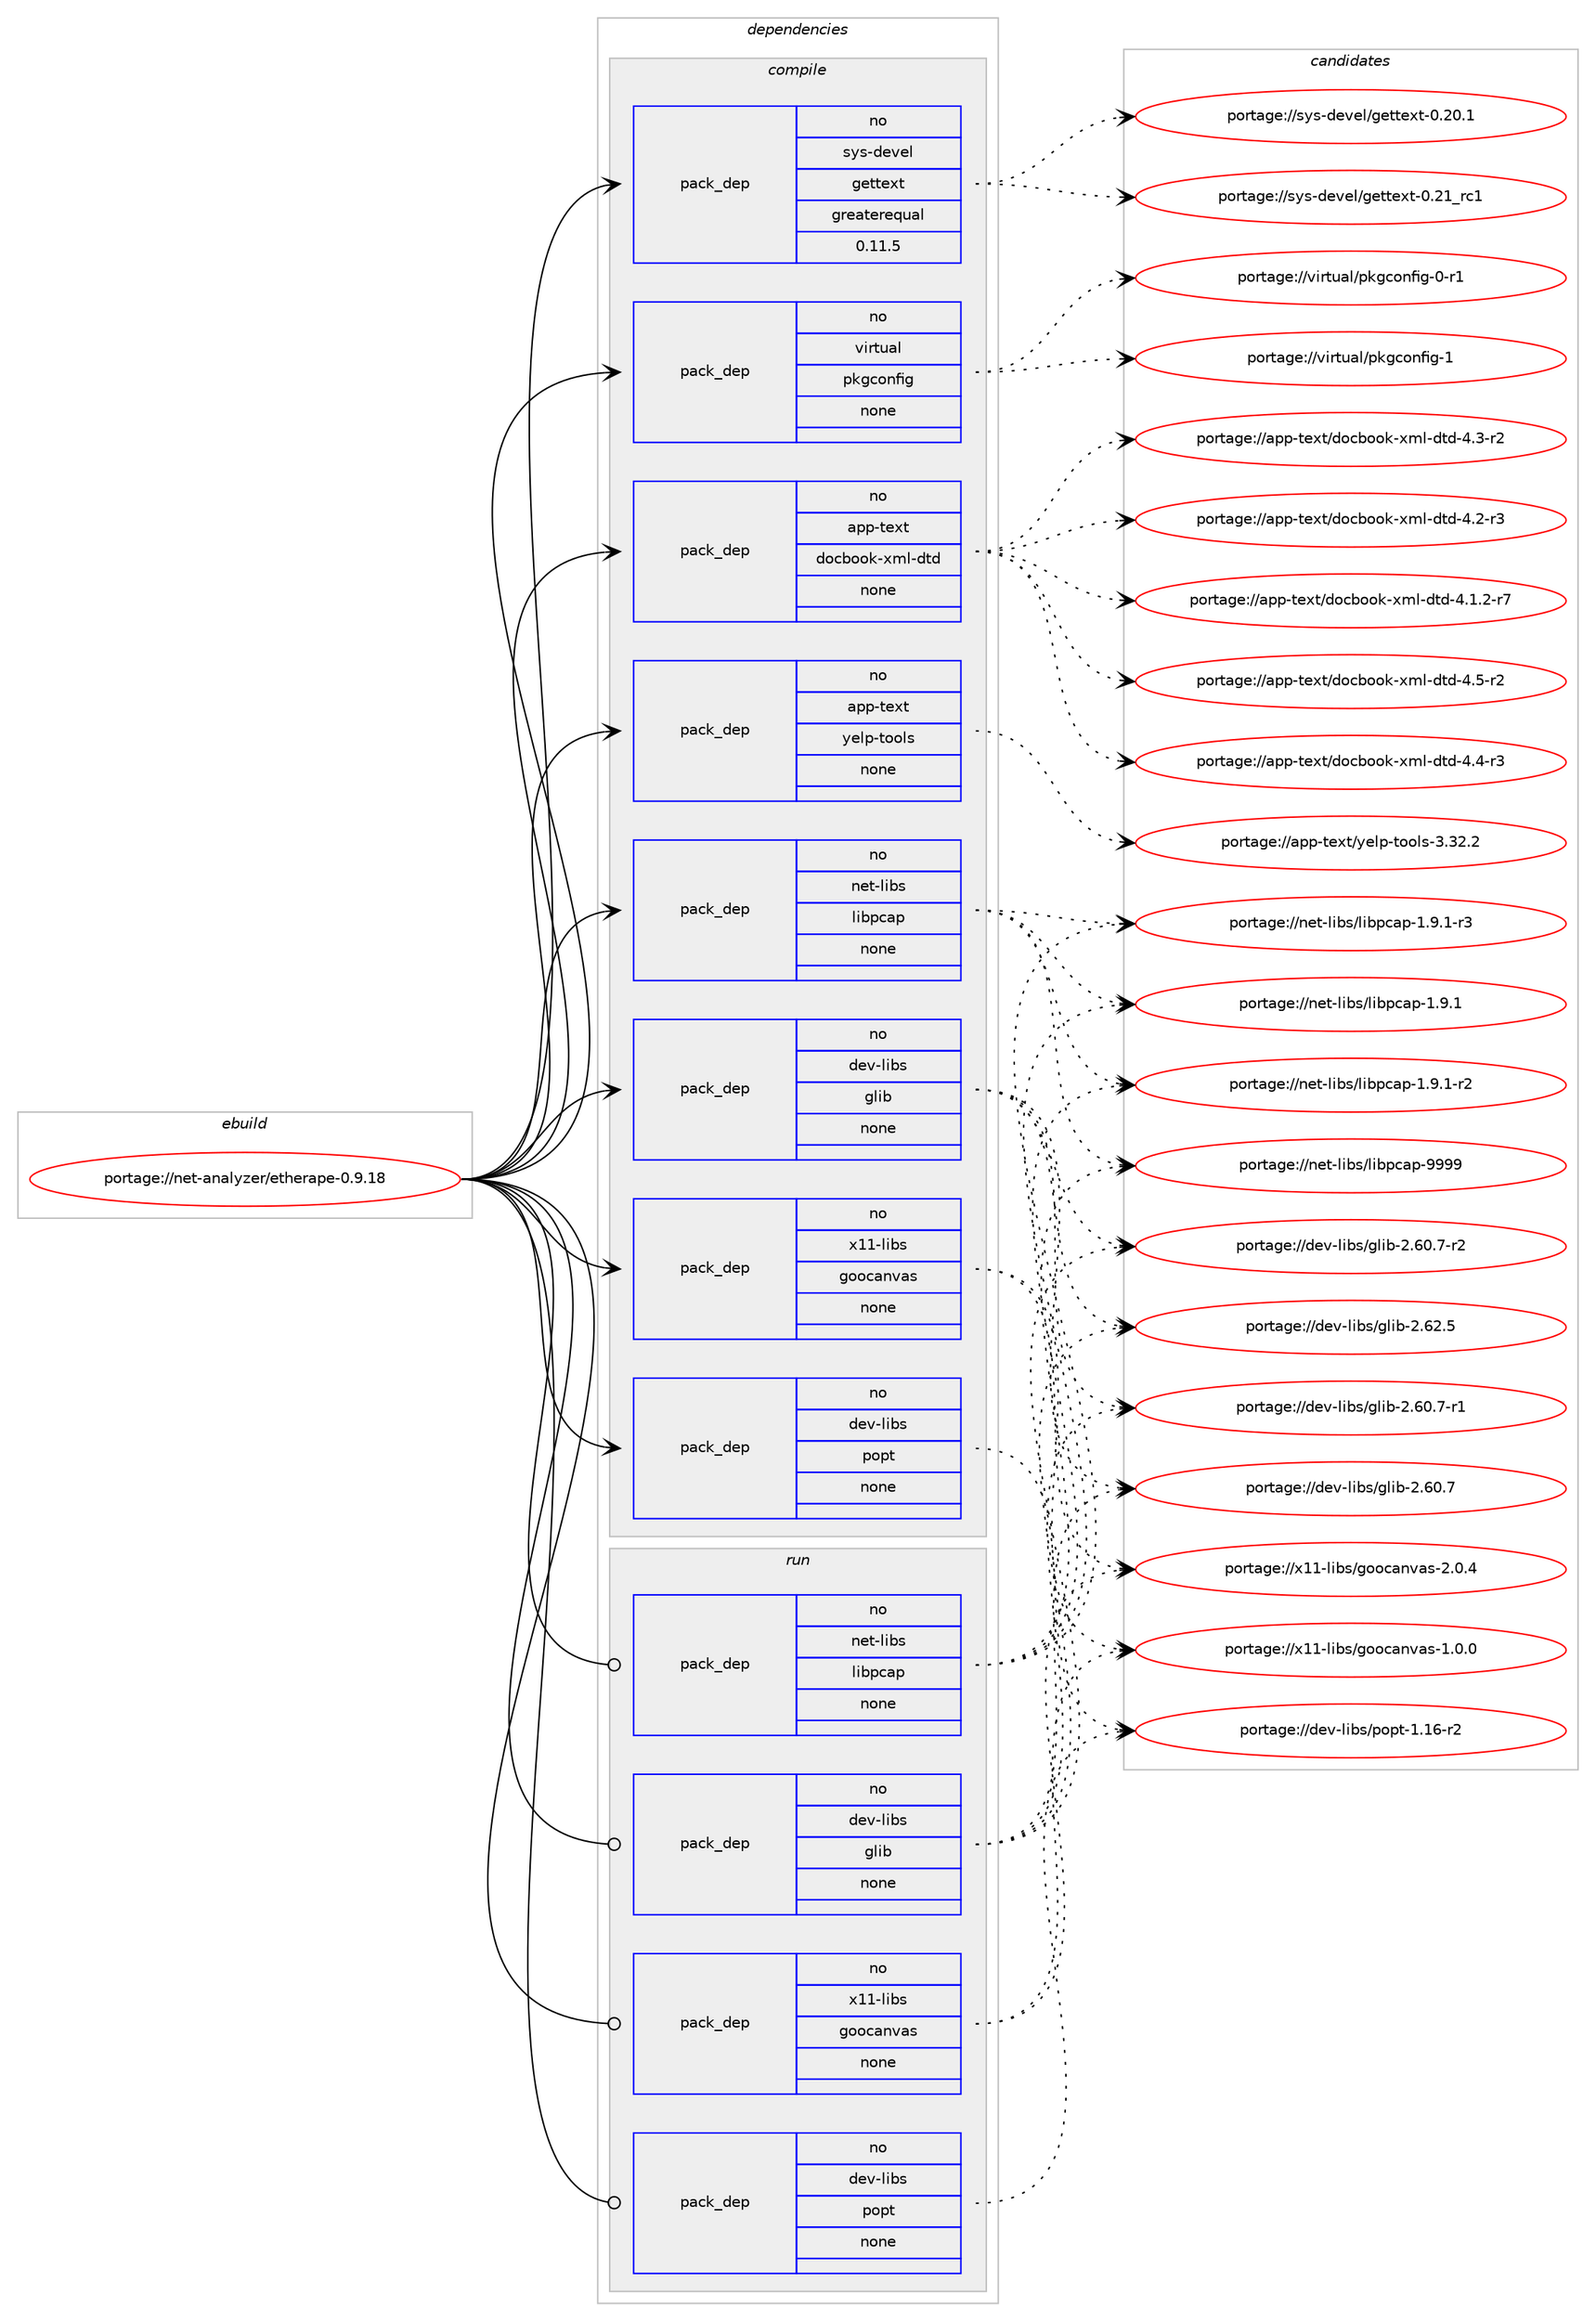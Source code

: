 digraph prolog {

# *************
# Graph options
# *************

newrank=true;
concentrate=true;
compound=true;
graph [rankdir=LR,fontname=Helvetica,fontsize=10,ranksep=1.5];#, ranksep=2.5, nodesep=0.2];
edge  [arrowhead=vee];
node  [fontname=Helvetica,fontsize=10];

# **********
# The ebuild
# **********

subgraph cluster_leftcol {
color=gray;
rank=same;
label=<<i>ebuild</i>>;
id [label="portage://net-analyzer/etherape-0.9.18", color=red, width=4, href="../net-analyzer/etherape-0.9.18.svg"];
}

# ****************
# The dependencies
# ****************

subgraph cluster_midcol {
color=gray;
label=<<i>dependencies</i>>;
subgraph cluster_compile {
fillcolor="#eeeeee";
style=filled;
label=<<i>compile</i>>;
subgraph pack79154 {
dependency105542 [label=<<TABLE BORDER="0" CELLBORDER="1" CELLSPACING="0" CELLPADDING="4" WIDTH="220"><TR><TD ROWSPAN="6" CELLPADDING="30">pack_dep</TD></TR><TR><TD WIDTH="110">no</TD></TR><TR><TD>app-text</TD></TR><TR><TD>docbook-xml-dtd</TD></TR><TR><TD>none</TD></TR><TR><TD></TD></TR></TABLE>>, shape=none, color=blue];
}
id:e -> dependency105542:w [weight=20,style="solid",arrowhead="vee"];
subgraph pack79155 {
dependency105543 [label=<<TABLE BORDER="0" CELLBORDER="1" CELLSPACING="0" CELLPADDING="4" WIDTH="220"><TR><TD ROWSPAN="6" CELLPADDING="30">pack_dep</TD></TR><TR><TD WIDTH="110">no</TD></TR><TR><TD>app-text</TD></TR><TR><TD>yelp-tools</TD></TR><TR><TD>none</TD></TR><TR><TD></TD></TR></TABLE>>, shape=none, color=blue];
}
id:e -> dependency105543:w [weight=20,style="solid",arrowhead="vee"];
subgraph pack79156 {
dependency105544 [label=<<TABLE BORDER="0" CELLBORDER="1" CELLSPACING="0" CELLPADDING="4" WIDTH="220"><TR><TD ROWSPAN="6" CELLPADDING="30">pack_dep</TD></TR><TR><TD WIDTH="110">no</TD></TR><TR><TD>dev-libs</TD></TR><TR><TD>glib</TD></TR><TR><TD>none</TD></TR><TR><TD></TD></TR></TABLE>>, shape=none, color=blue];
}
id:e -> dependency105544:w [weight=20,style="solid",arrowhead="vee"];
subgraph pack79157 {
dependency105545 [label=<<TABLE BORDER="0" CELLBORDER="1" CELLSPACING="0" CELLPADDING="4" WIDTH="220"><TR><TD ROWSPAN="6" CELLPADDING="30">pack_dep</TD></TR><TR><TD WIDTH="110">no</TD></TR><TR><TD>dev-libs</TD></TR><TR><TD>popt</TD></TR><TR><TD>none</TD></TR><TR><TD></TD></TR></TABLE>>, shape=none, color=blue];
}
id:e -> dependency105545:w [weight=20,style="solid",arrowhead="vee"];
subgraph pack79158 {
dependency105546 [label=<<TABLE BORDER="0" CELLBORDER="1" CELLSPACING="0" CELLPADDING="4" WIDTH="220"><TR><TD ROWSPAN="6" CELLPADDING="30">pack_dep</TD></TR><TR><TD WIDTH="110">no</TD></TR><TR><TD>net-libs</TD></TR><TR><TD>libpcap</TD></TR><TR><TD>none</TD></TR><TR><TD></TD></TR></TABLE>>, shape=none, color=blue];
}
id:e -> dependency105546:w [weight=20,style="solid",arrowhead="vee"];
subgraph pack79159 {
dependency105547 [label=<<TABLE BORDER="0" CELLBORDER="1" CELLSPACING="0" CELLPADDING="4" WIDTH="220"><TR><TD ROWSPAN="6" CELLPADDING="30">pack_dep</TD></TR><TR><TD WIDTH="110">no</TD></TR><TR><TD>sys-devel</TD></TR><TR><TD>gettext</TD></TR><TR><TD>greaterequal</TD></TR><TR><TD>0.11.5</TD></TR></TABLE>>, shape=none, color=blue];
}
id:e -> dependency105547:w [weight=20,style="solid",arrowhead="vee"];
subgraph pack79160 {
dependency105548 [label=<<TABLE BORDER="0" CELLBORDER="1" CELLSPACING="0" CELLPADDING="4" WIDTH="220"><TR><TD ROWSPAN="6" CELLPADDING="30">pack_dep</TD></TR><TR><TD WIDTH="110">no</TD></TR><TR><TD>virtual</TD></TR><TR><TD>pkgconfig</TD></TR><TR><TD>none</TD></TR><TR><TD></TD></TR></TABLE>>, shape=none, color=blue];
}
id:e -> dependency105548:w [weight=20,style="solid",arrowhead="vee"];
subgraph pack79161 {
dependency105549 [label=<<TABLE BORDER="0" CELLBORDER="1" CELLSPACING="0" CELLPADDING="4" WIDTH="220"><TR><TD ROWSPAN="6" CELLPADDING="30">pack_dep</TD></TR><TR><TD WIDTH="110">no</TD></TR><TR><TD>x11-libs</TD></TR><TR><TD>goocanvas</TD></TR><TR><TD>none</TD></TR><TR><TD></TD></TR></TABLE>>, shape=none, color=blue];
}
id:e -> dependency105549:w [weight=20,style="solid",arrowhead="vee"];
}
subgraph cluster_compileandrun {
fillcolor="#eeeeee";
style=filled;
label=<<i>compile and run</i>>;
}
subgraph cluster_run {
fillcolor="#eeeeee";
style=filled;
label=<<i>run</i>>;
subgraph pack79162 {
dependency105550 [label=<<TABLE BORDER="0" CELLBORDER="1" CELLSPACING="0" CELLPADDING="4" WIDTH="220"><TR><TD ROWSPAN="6" CELLPADDING="30">pack_dep</TD></TR><TR><TD WIDTH="110">no</TD></TR><TR><TD>dev-libs</TD></TR><TR><TD>glib</TD></TR><TR><TD>none</TD></TR><TR><TD></TD></TR></TABLE>>, shape=none, color=blue];
}
id:e -> dependency105550:w [weight=20,style="solid",arrowhead="odot"];
subgraph pack79163 {
dependency105551 [label=<<TABLE BORDER="0" CELLBORDER="1" CELLSPACING="0" CELLPADDING="4" WIDTH="220"><TR><TD ROWSPAN="6" CELLPADDING="30">pack_dep</TD></TR><TR><TD WIDTH="110">no</TD></TR><TR><TD>dev-libs</TD></TR><TR><TD>popt</TD></TR><TR><TD>none</TD></TR><TR><TD></TD></TR></TABLE>>, shape=none, color=blue];
}
id:e -> dependency105551:w [weight=20,style="solid",arrowhead="odot"];
subgraph pack79164 {
dependency105552 [label=<<TABLE BORDER="0" CELLBORDER="1" CELLSPACING="0" CELLPADDING="4" WIDTH="220"><TR><TD ROWSPAN="6" CELLPADDING="30">pack_dep</TD></TR><TR><TD WIDTH="110">no</TD></TR><TR><TD>net-libs</TD></TR><TR><TD>libpcap</TD></TR><TR><TD>none</TD></TR><TR><TD></TD></TR></TABLE>>, shape=none, color=blue];
}
id:e -> dependency105552:w [weight=20,style="solid",arrowhead="odot"];
subgraph pack79165 {
dependency105553 [label=<<TABLE BORDER="0" CELLBORDER="1" CELLSPACING="0" CELLPADDING="4" WIDTH="220"><TR><TD ROWSPAN="6" CELLPADDING="30">pack_dep</TD></TR><TR><TD WIDTH="110">no</TD></TR><TR><TD>x11-libs</TD></TR><TR><TD>goocanvas</TD></TR><TR><TD>none</TD></TR><TR><TD></TD></TR></TABLE>>, shape=none, color=blue];
}
id:e -> dependency105553:w [weight=20,style="solid",arrowhead="odot"];
}
}

# **************
# The candidates
# **************

subgraph cluster_choices {
rank=same;
color=gray;
label=<<i>candidates</i>>;

subgraph choice79154 {
color=black;
nodesep=1;
choice97112112451161011201164710011199981111111074512010910845100116100455246534511450 [label="portage://app-text/docbook-xml-dtd-4.5-r2", color=red, width=4,href="../app-text/docbook-xml-dtd-4.5-r2.svg"];
choice97112112451161011201164710011199981111111074512010910845100116100455246524511451 [label="portage://app-text/docbook-xml-dtd-4.4-r3", color=red, width=4,href="../app-text/docbook-xml-dtd-4.4-r3.svg"];
choice97112112451161011201164710011199981111111074512010910845100116100455246514511450 [label="portage://app-text/docbook-xml-dtd-4.3-r2", color=red, width=4,href="../app-text/docbook-xml-dtd-4.3-r2.svg"];
choice97112112451161011201164710011199981111111074512010910845100116100455246504511451 [label="portage://app-text/docbook-xml-dtd-4.2-r3", color=red, width=4,href="../app-text/docbook-xml-dtd-4.2-r3.svg"];
choice971121124511610112011647100111999811111110745120109108451001161004552464946504511455 [label="portage://app-text/docbook-xml-dtd-4.1.2-r7", color=red, width=4,href="../app-text/docbook-xml-dtd-4.1.2-r7.svg"];
dependency105542:e -> choice97112112451161011201164710011199981111111074512010910845100116100455246534511450:w [style=dotted,weight="100"];
dependency105542:e -> choice97112112451161011201164710011199981111111074512010910845100116100455246524511451:w [style=dotted,weight="100"];
dependency105542:e -> choice97112112451161011201164710011199981111111074512010910845100116100455246514511450:w [style=dotted,weight="100"];
dependency105542:e -> choice97112112451161011201164710011199981111111074512010910845100116100455246504511451:w [style=dotted,weight="100"];
dependency105542:e -> choice971121124511610112011647100111999811111110745120109108451001161004552464946504511455:w [style=dotted,weight="100"];
}
subgraph choice79155 {
color=black;
nodesep=1;
choice9711211245116101120116471211011081124511611111110811545514651504650 [label="portage://app-text/yelp-tools-3.32.2", color=red, width=4,href="../app-text/yelp-tools-3.32.2.svg"];
dependency105543:e -> choice9711211245116101120116471211011081124511611111110811545514651504650:w [style=dotted,weight="100"];
}
subgraph choice79156 {
color=black;
nodesep=1;
choice1001011184510810598115471031081059845504654504653 [label="portage://dev-libs/glib-2.62.5", color=red, width=4,href="../dev-libs/glib-2.62.5.svg"];
choice10010111845108105981154710310810598455046544846554511450 [label="portage://dev-libs/glib-2.60.7-r2", color=red, width=4,href="../dev-libs/glib-2.60.7-r2.svg"];
choice10010111845108105981154710310810598455046544846554511449 [label="portage://dev-libs/glib-2.60.7-r1", color=red, width=4,href="../dev-libs/glib-2.60.7-r1.svg"];
choice1001011184510810598115471031081059845504654484655 [label="portage://dev-libs/glib-2.60.7", color=red, width=4,href="../dev-libs/glib-2.60.7.svg"];
dependency105544:e -> choice1001011184510810598115471031081059845504654504653:w [style=dotted,weight="100"];
dependency105544:e -> choice10010111845108105981154710310810598455046544846554511450:w [style=dotted,weight="100"];
dependency105544:e -> choice10010111845108105981154710310810598455046544846554511449:w [style=dotted,weight="100"];
dependency105544:e -> choice1001011184510810598115471031081059845504654484655:w [style=dotted,weight="100"];
}
subgraph choice79157 {
color=black;
nodesep=1;
choice10010111845108105981154711211111211645494649544511450 [label="portage://dev-libs/popt-1.16-r2", color=red, width=4,href="../dev-libs/popt-1.16-r2.svg"];
dependency105545:e -> choice10010111845108105981154711211111211645494649544511450:w [style=dotted,weight="100"];
}
subgraph choice79158 {
color=black;
nodesep=1;
choice1101011164510810598115471081059811299971124557575757 [label="portage://net-libs/libpcap-9999", color=red, width=4,href="../net-libs/libpcap-9999.svg"];
choice1101011164510810598115471081059811299971124549465746494511451 [label="portage://net-libs/libpcap-1.9.1-r3", color=red, width=4,href="../net-libs/libpcap-1.9.1-r3.svg"];
choice1101011164510810598115471081059811299971124549465746494511450 [label="portage://net-libs/libpcap-1.9.1-r2", color=red, width=4,href="../net-libs/libpcap-1.9.1-r2.svg"];
choice110101116451081059811547108105981129997112454946574649 [label="portage://net-libs/libpcap-1.9.1", color=red, width=4,href="../net-libs/libpcap-1.9.1.svg"];
dependency105546:e -> choice1101011164510810598115471081059811299971124557575757:w [style=dotted,weight="100"];
dependency105546:e -> choice1101011164510810598115471081059811299971124549465746494511451:w [style=dotted,weight="100"];
dependency105546:e -> choice1101011164510810598115471081059811299971124549465746494511450:w [style=dotted,weight="100"];
dependency105546:e -> choice110101116451081059811547108105981129997112454946574649:w [style=dotted,weight="100"];
}
subgraph choice79159 {
color=black;
nodesep=1;
choice11512111545100101118101108471031011161161011201164548465049951149949 [label="portage://sys-devel/gettext-0.21_rc1", color=red, width=4,href="../sys-devel/gettext-0.21_rc1.svg"];
choice115121115451001011181011084710310111611610112011645484650484649 [label="portage://sys-devel/gettext-0.20.1", color=red, width=4,href="../sys-devel/gettext-0.20.1.svg"];
dependency105547:e -> choice11512111545100101118101108471031011161161011201164548465049951149949:w [style=dotted,weight="100"];
dependency105547:e -> choice115121115451001011181011084710310111611610112011645484650484649:w [style=dotted,weight="100"];
}
subgraph choice79160 {
color=black;
nodesep=1;
choice1181051141161179710847112107103991111101021051034549 [label="portage://virtual/pkgconfig-1", color=red, width=4,href="../virtual/pkgconfig-1.svg"];
choice11810511411611797108471121071039911111010210510345484511449 [label="portage://virtual/pkgconfig-0-r1", color=red, width=4,href="../virtual/pkgconfig-0-r1.svg"];
dependency105548:e -> choice1181051141161179710847112107103991111101021051034549:w [style=dotted,weight="100"];
dependency105548:e -> choice11810511411611797108471121071039911111010210510345484511449:w [style=dotted,weight="100"];
}
subgraph choice79161 {
color=black;
nodesep=1;
choice1204949451081059811547103111111999711011897115455046484652 [label="portage://x11-libs/goocanvas-2.0.4", color=red, width=4,href="../x11-libs/goocanvas-2.0.4.svg"];
choice1204949451081059811547103111111999711011897115454946484648 [label="portage://x11-libs/goocanvas-1.0.0", color=red, width=4,href="../x11-libs/goocanvas-1.0.0.svg"];
dependency105549:e -> choice1204949451081059811547103111111999711011897115455046484652:w [style=dotted,weight="100"];
dependency105549:e -> choice1204949451081059811547103111111999711011897115454946484648:w [style=dotted,weight="100"];
}
subgraph choice79162 {
color=black;
nodesep=1;
choice1001011184510810598115471031081059845504654504653 [label="portage://dev-libs/glib-2.62.5", color=red, width=4,href="../dev-libs/glib-2.62.5.svg"];
choice10010111845108105981154710310810598455046544846554511450 [label="portage://dev-libs/glib-2.60.7-r2", color=red, width=4,href="../dev-libs/glib-2.60.7-r2.svg"];
choice10010111845108105981154710310810598455046544846554511449 [label="portage://dev-libs/glib-2.60.7-r1", color=red, width=4,href="../dev-libs/glib-2.60.7-r1.svg"];
choice1001011184510810598115471031081059845504654484655 [label="portage://dev-libs/glib-2.60.7", color=red, width=4,href="../dev-libs/glib-2.60.7.svg"];
dependency105550:e -> choice1001011184510810598115471031081059845504654504653:w [style=dotted,weight="100"];
dependency105550:e -> choice10010111845108105981154710310810598455046544846554511450:w [style=dotted,weight="100"];
dependency105550:e -> choice10010111845108105981154710310810598455046544846554511449:w [style=dotted,weight="100"];
dependency105550:e -> choice1001011184510810598115471031081059845504654484655:w [style=dotted,weight="100"];
}
subgraph choice79163 {
color=black;
nodesep=1;
choice10010111845108105981154711211111211645494649544511450 [label="portage://dev-libs/popt-1.16-r2", color=red, width=4,href="../dev-libs/popt-1.16-r2.svg"];
dependency105551:e -> choice10010111845108105981154711211111211645494649544511450:w [style=dotted,weight="100"];
}
subgraph choice79164 {
color=black;
nodesep=1;
choice1101011164510810598115471081059811299971124557575757 [label="portage://net-libs/libpcap-9999", color=red, width=4,href="../net-libs/libpcap-9999.svg"];
choice1101011164510810598115471081059811299971124549465746494511451 [label="portage://net-libs/libpcap-1.9.1-r3", color=red, width=4,href="../net-libs/libpcap-1.9.1-r3.svg"];
choice1101011164510810598115471081059811299971124549465746494511450 [label="portage://net-libs/libpcap-1.9.1-r2", color=red, width=4,href="../net-libs/libpcap-1.9.1-r2.svg"];
choice110101116451081059811547108105981129997112454946574649 [label="portage://net-libs/libpcap-1.9.1", color=red, width=4,href="../net-libs/libpcap-1.9.1.svg"];
dependency105552:e -> choice1101011164510810598115471081059811299971124557575757:w [style=dotted,weight="100"];
dependency105552:e -> choice1101011164510810598115471081059811299971124549465746494511451:w [style=dotted,weight="100"];
dependency105552:e -> choice1101011164510810598115471081059811299971124549465746494511450:w [style=dotted,weight="100"];
dependency105552:e -> choice110101116451081059811547108105981129997112454946574649:w [style=dotted,weight="100"];
}
subgraph choice79165 {
color=black;
nodesep=1;
choice1204949451081059811547103111111999711011897115455046484652 [label="portage://x11-libs/goocanvas-2.0.4", color=red, width=4,href="../x11-libs/goocanvas-2.0.4.svg"];
choice1204949451081059811547103111111999711011897115454946484648 [label="portage://x11-libs/goocanvas-1.0.0", color=red, width=4,href="../x11-libs/goocanvas-1.0.0.svg"];
dependency105553:e -> choice1204949451081059811547103111111999711011897115455046484652:w [style=dotted,weight="100"];
dependency105553:e -> choice1204949451081059811547103111111999711011897115454946484648:w [style=dotted,weight="100"];
}
}

}
